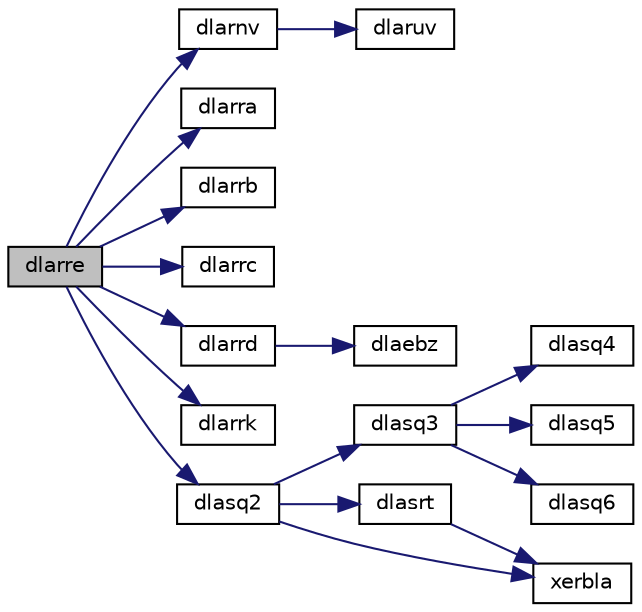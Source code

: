 digraph "dlarre"
{
 // LATEX_PDF_SIZE
  edge [fontname="Helvetica",fontsize="10",labelfontname="Helvetica",labelfontsize="10"];
  node [fontname="Helvetica",fontsize="10",shape=record];
  rankdir="LR";
  Node1 [label="dlarre",height=0.2,width=0.4,color="black", fillcolor="grey75", style="filled", fontcolor="black",tooltip="DLARRE given the tridiagonal matrix T, sets small off-diagonal elements to zero and for each unreduce..."];
  Node1 -> Node2 [color="midnightblue",fontsize="10",style="solid",fontname="Helvetica"];
  Node2 [label="dlarnv",height=0.2,width=0.4,color="black", fillcolor="white", style="filled",URL="$dlarnv_8f.html#a77e05a87ced667cbdb502aa87c72d056",tooltip="DLARNV returns a vector of random numbers from a uniform or normal distribution."];
  Node2 -> Node3 [color="midnightblue",fontsize="10",style="solid",fontname="Helvetica"];
  Node3 [label="dlaruv",height=0.2,width=0.4,color="black", fillcolor="white", style="filled",URL="$dlaruv_8f.html#a55e7c02e398f2c6365c956d272836a89",tooltip="DLARUV returns a vector of n random real numbers from a uniform distribution."];
  Node1 -> Node4 [color="midnightblue",fontsize="10",style="solid",fontname="Helvetica"];
  Node4 [label="dlarra",height=0.2,width=0.4,color="black", fillcolor="white", style="filled",URL="$dlarra_8f.html#a0b5719c25a81a95270cd36178e283166",tooltip="DLARRA computes the splitting points with the specified threshold."];
  Node1 -> Node5 [color="midnightblue",fontsize="10",style="solid",fontname="Helvetica"];
  Node5 [label="dlarrb",height=0.2,width=0.4,color="black", fillcolor="white", style="filled",URL="$dlarrb_8f.html#ab3446b2d3189e23e5b95f18ea97b0a22",tooltip="DLARRB provides limited bisection to locate eigenvalues for more accuracy."];
  Node1 -> Node6 [color="midnightblue",fontsize="10",style="solid",fontname="Helvetica"];
  Node6 [label="dlarrc",height=0.2,width=0.4,color="black", fillcolor="white", style="filled",URL="$dlarrc_8f.html#ac6a65096bc8be9a4dc881a96147075ea",tooltip="DLARRC computes the number of eigenvalues of the symmetric tridiagonal matrix."];
  Node1 -> Node7 [color="midnightblue",fontsize="10",style="solid",fontname="Helvetica"];
  Node7 [label="dlarrd",height=0.2,width=0.4,color="black", fillcolor="white", style="filled",URL="$dlarrd_8f.html#aa9fa3671522ed0e21695769fd85982c7",tooltip="DLARRD computes the eigenvalues of a symmetric tridiagonal matrix to suitable accuracy."];
  Node7 -> Node8 [color="midnightblue",fontsize="10",style="solid",fontname="Helvetica"];
  Node8 [label="dlaebz",height=0.2,width=0.4,color="black", fillcolor="white", style="filled",URL="$dlaebz_8f.html#a79da86f5a84d0038788717338eef245d",tooltip="DLAEBZ computes the number of eigenvalues of a real symmetric tridiagonal matrix which are less than ..."];
  Node1 -> Node9 [color="midnightblue",fontsize="10",style="solid",fontname="Helvetica"];
  Node9 [label="dlarrk",height=0.2,width=0.4,color="black", fillcolor="white", style="filled",URL="$dlarrk_8f.html#ad321b234af8d1ac9fbb18ca95a1c13f2",tooltip="DLARRK computes one eigenvalue of a symmetric tridiagonal matrix T to suitable accuracy."];
  Node1 -> Node10 [color="midnightblue",fontsize="10",style="solid",fontname="Helvetica"];
  Node10 [label="dlasq2",height=0.2,width=0.4,color="black", fillcolor="white", style="filled",URL="$dlasq2_8f.html#aa23a44b0562a4dfc670e5b7a676a2e2d",tooltip="DLASQ2 computes all the eigenvalues of the symmetric positive definite tridiagonal matrix associated ..."];
  Node10 -> Node11 [color="midnightblue",fontsize="10",style="solid",fontname="Helvetica"];
  Node11 [label="dlasq3",height=0.2,width=0.4,color="black", fillcolor="white", style="filled",URL="$dlasq3_8f.html#a38579c1852f8094a33d0afeed15b2b65",tooltip="DLASQ3 checks for deflation, computes a shift and calls dqds. Used by sbdsqr."];
  Node11 -> Node12 [color="midnightblue",fontsize="10",style="solid",fontname="Helvetica"];
  Node12 [label="dlasq4",height=0.2,width=0.4,color="black", fillcolor="white", style="filled",URL="$dlasq4_8f.html#a1c9c24724eb452f615cd1695e6b9ee3b",tooltip="DLASQ4 computes an approximation to the smallest eigenvalue using values of d from the previous trans..."];
  Node11 -> Node13 [color="midnightblue",fontsize="10",style="solid",fontname="Helvetica"];
  Node13 [label="dlasq5",height=0.2,width=0.4,color="black", fillcolor="white", style="filled",URL="$dlasq5_8f.html#a77ac31104dbfb9331604678f3ba05156",tooltip="DLASQ5 computes one dqds transform in ping-pong form. Used by sbdsqr and sstegr."];
  Node11 -> Node14 [color="midnightblue",fontsize="10",style="solid",fontname="Helvetica"];
  Node14 [label="dlasq6",height=0.2,width=0.4,color="black", fillcolor="white", style="filled",URL="$dlasq6_8f.html#a5b8d724babb26c081b057fa28f05b16e",tooltip="DLASQ6 computes one dqd transform in ping-pong form. Used by sbdsqr and sstegr."];
  Node10 -> Node15 [color="midnightblue",fontsize="10",style="solid",fontname="Helvetica"];
  Node15 [label="dlasrt",height=0.2,width=0.4,color="black", fillcolor="white", style="filled",URL="$dlasrt_8f.html#a88a9fb57b6459176b68f21720d3d2ad2",tooltip="DLASRT sorts numbers in increasing or decreasing order."];
  Node15 -> Node16 [color="midnightblue",fontsize="10",style="solid",fontname="Helvetica"];
  Node16 [label="xerbla",height=0.2,width=0.4,color="black", fillcolor="white", style="filled",URL="$xerbla_8f.html#a377ee61015baf8dea7770b3a404b1c07",tooltip="XERBLA"];
  Node10 -> Node16 [color="midnightblue",fontsize="10",style="solid",fontname="Helvetica"];
}
